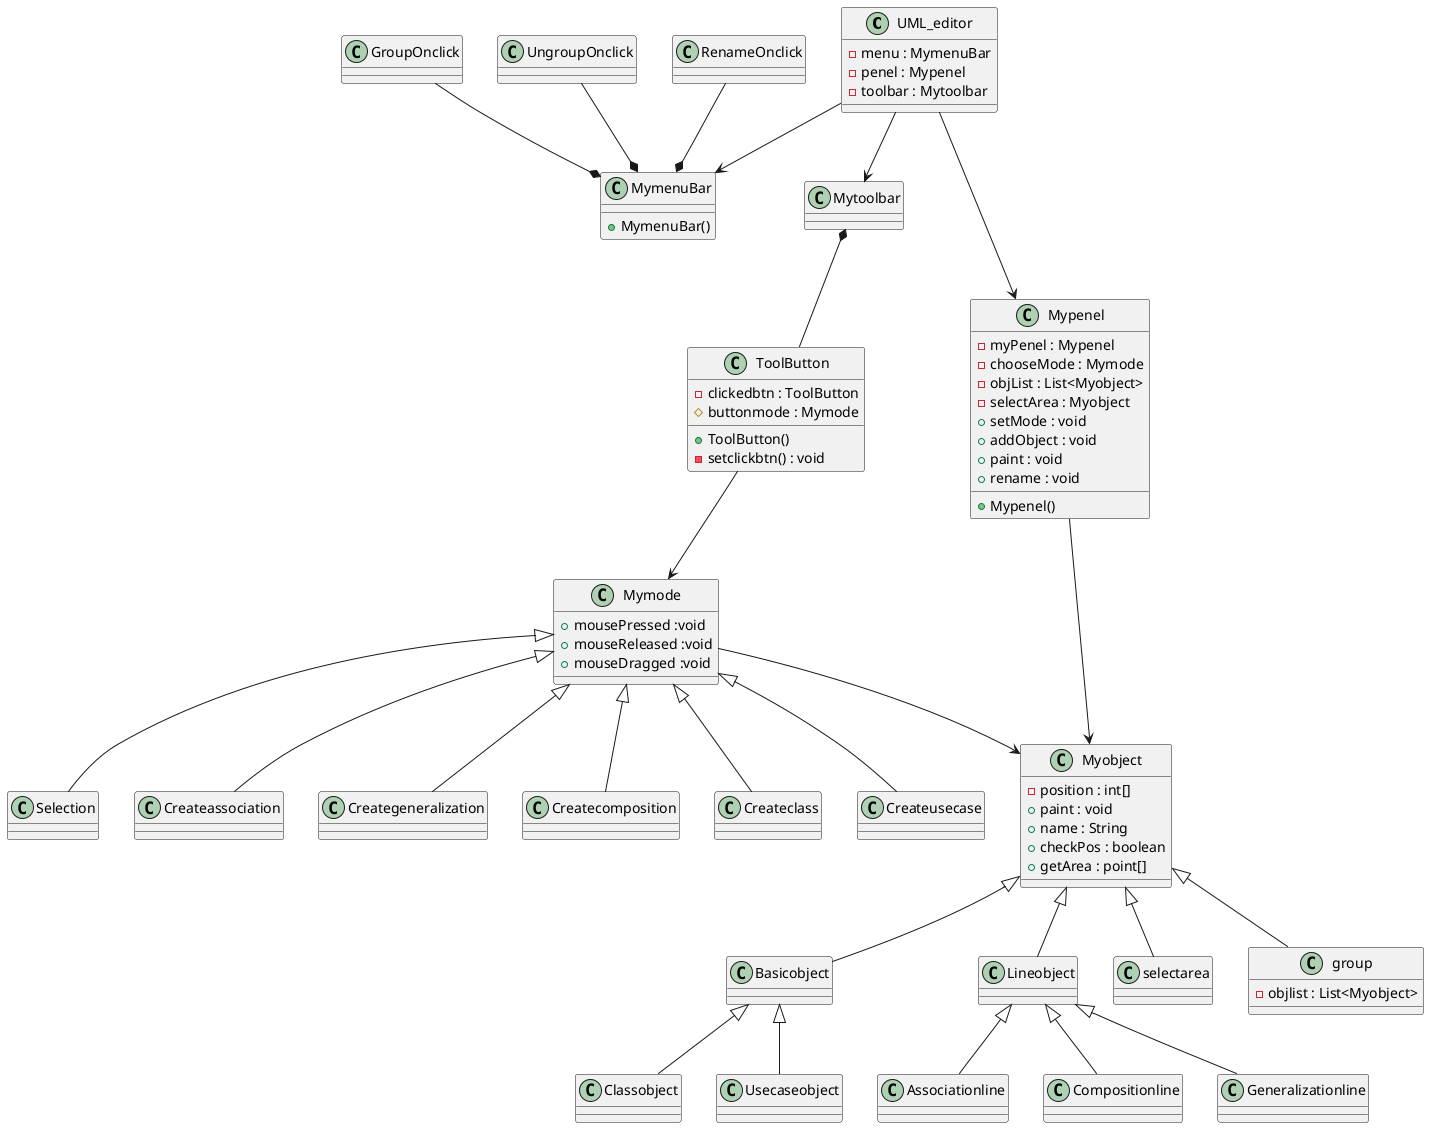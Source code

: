 @startuml

class UML_editor {
    - menu : MymenuBar 
    - penel : Mypenel
    - toolbar : Mytoolbar
}

class MymenuBar {
    + MymenuBar()

}

class GroupOnclick {

}

class UngroupOnclick {
    
}

class RenameOnclick {
    
}

GroupOnclick --* MymenuBar
UngroupOnclick --* MymenuBar
RenameOnclick --* MymenuBar

class Mytoolbar {


}

class ToolButton {
    -clickedbtn : ToolButton
    # buttonmode : Mymode
    +ToolButton()
    -setclickbtn() : void
}

Mytoolbar *-- ToolButton

class Mymode {
    + mousePressed :void
    + mouseReleased :void
    + mouseDragged :void

}

class Selection
class Createassociation
class Creategeneralization
class Createcomposition
class Createclass
class Createusecase

Mymode <|-- Selection
Mymode <|-- Createassociation
Mymode <|-- Creategeneralization
Mymode <|-- Createcomposition
Mymode <|-- Createclass
Mymode <|-- Createusecase

ToolButton --> Mymode

class Myobject {
    - position : int[]
    + paint : void
    + name : String
    + checkPos : boolean
    + getArea : point[]
}

class Basicobject
class Classobject
class Usecaseobject

class Lineobject
class Associationline
class Compositionline
class Generalizationline

class selectarea
class group {
    - objlist : List<Myobject>
}

Myobject <|-- Basicobject
Myobject <|-- Lineobject
Myobject <|-- selectarea
Myobject <|-- group

Basicobject <|-- Classobject
Basicobject <|-- Usecaseobject
Lineobject <|-- Associationline
Lineobject <|-- Compositionline
Lineobject <|-- Generalizationline

class Mypenel {
    - myPenel : Mypenel
    - chooseMode : Mymode
    - objList : List<Myobject> 
    - selectArea : Myobject
    + Mypenel()
    + setMode : void
    + addObject : void
    + paint : void
    + rename : void

}

UML_editor --> MymenuBar
UML_editor --> Mytoolbar
UML_editor --> Mypenel

Mypenel --> Myobject
Mymode --> Myobject

@enduml